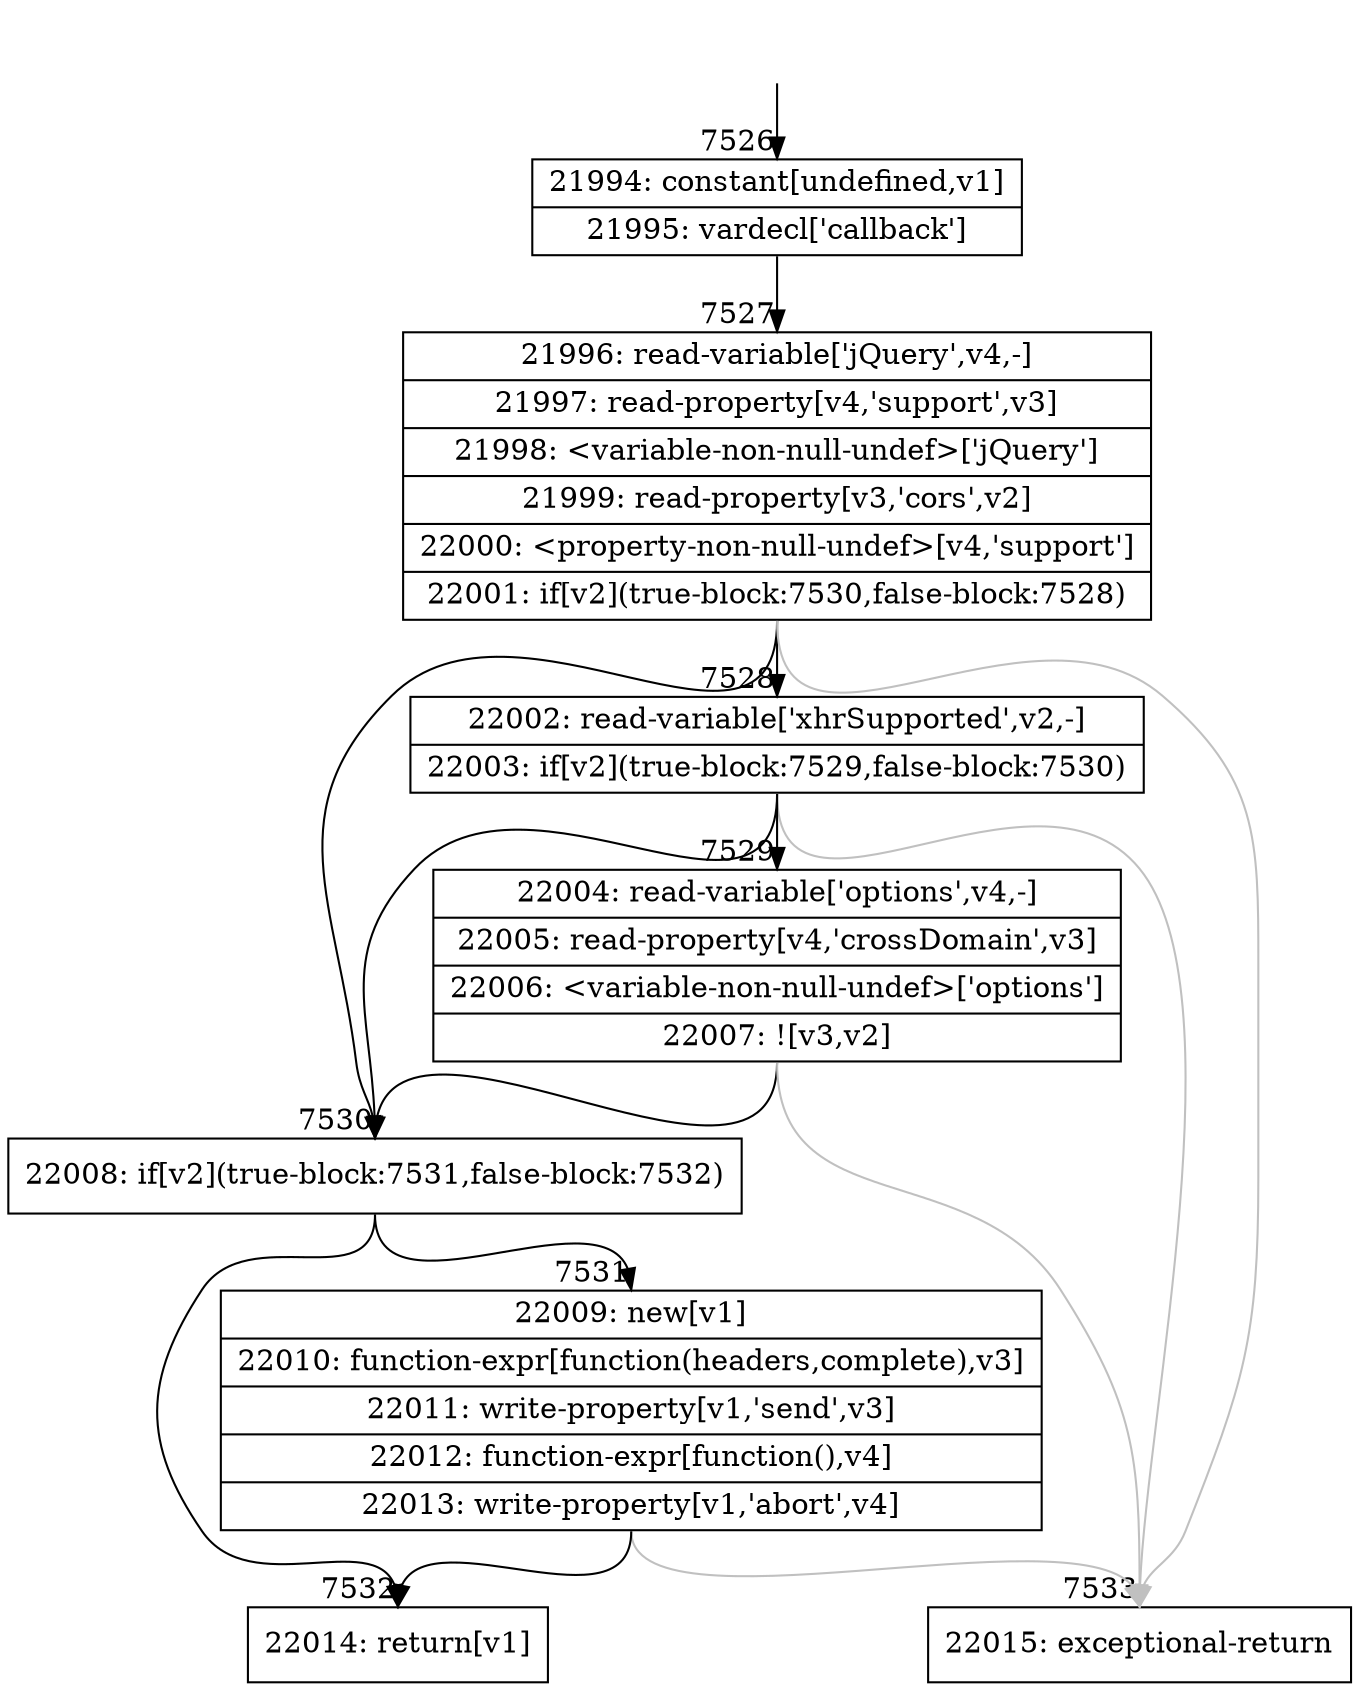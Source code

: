digraph {
rankdir="TD"
BB_entry481[shape=none,label=""];
BB_entry481 -> BB7526 [tailport=s, headport=n, headlabel="    7526"]
BB7526 [shape=record label="{21994: constant[undefined,v1]|21995: vardecl['callback']}" ] 
BB7526 -> BB7527 [tailport=s, headport=n, headlabel="      7527"]
BB7527 [shape=record label="{21996: read-variable['jQuery',v4,-]|21997: read-property[v4,'support',v3]|21998: \<variable-non-null-undef\>['jQuery']|21999: read-property[v3,'cors',v2]|22000: \<property-non-null-undef\>[v4,'support']|22001: if[v2](true-block:7530,false-block:7528)}" ] 
BB7527 -> BB7530 [tailport=s, headport=n, headlabel="      7530"]
BB7527 -> BB7528 [tailport=s, headport=n, headlabel="      7528"]
BB7527 -> BB7533 [tailport=s, headport=n, color=gray, headlabel="      7533"]
BB7528 [shape=record label="{22002: read-variable['xhrSupported',v2,-]|22003: if[v2](true-block:7529,false-block:7530)}" ] 
BB7528 -> BB7530 [tailport=s, headport=n]
BB7528 -> BB7529 [tailport=s, headport=n, headlabel="      7529"]
BB7528 -> BB7533 [tailport=s, headport=n, color=gray]
BB7529 [shape=record label="{22004: read-variable['options',v4,-]|22005: read-property[v4,'crossDomain',v3]|22006: \<variable-non-null-undef\>['options']|22007: ![v3,v2]}" ] 
BB7529 -> BB7530 [tailport=s, headport=n]
BB7529 -> BB7533 [tailport=s, headport=n, color=gray]
BB7530 [shape=record label="{22008: if[v2](true-block:7531,false-block:7532)}" ] 
BB7530 -> BB7531 [tailport=s, headport=n, headlabel="      7531"]
BB7530 -> BB7532 [tailport=s, headport=n, headlabel="      7532"]
BB7531 [shape=record label="{22009: new[v1]|22010: function-expr[function(headers,complete),v3]|22011: write-property[v1,'send',v3]|22012: function-expr[function(),v4]|22013: write-property[v1,'abort',v4]}" ] 
BB7531 -> BB7532 [tailport=s, headport=n]
BB7531 -> BB7533 [tailport=s, headport=n, color=gray]
BB7532 [shape=record label="{22014: return[v1]}" ] 
BB7533 [shape=record label="{22015: exceptional-return}" ] 
}
